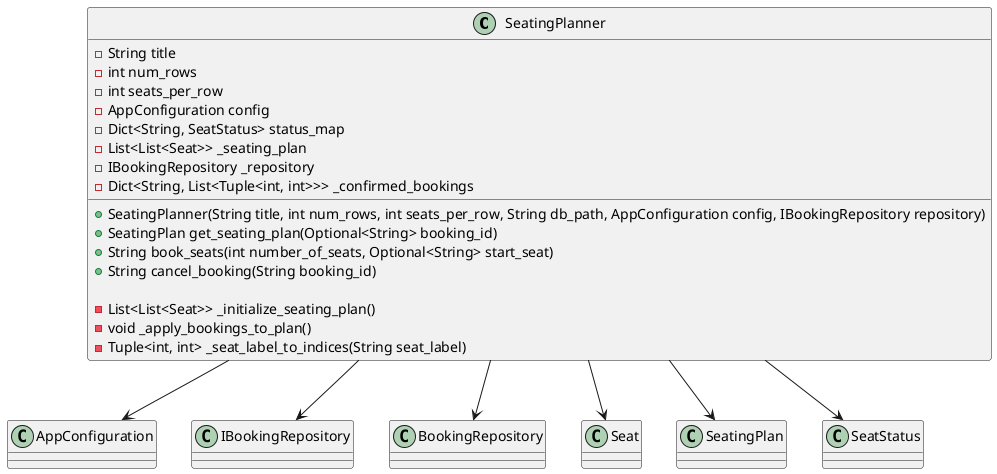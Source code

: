 ' java.exe -jar C:\Apps\bin\plantuml.jar .\docs\seating_planner.puml
@startuml
class SeatingPlanner {
    - String title
    - int num_rows
    - int seats_per_row
    - AppConfiguration config
    - Dict<String, SeatStatus> status_map
    - List<List<Seat>> _seating_plan
    - IBookingRepository _repository
    - Dict<String, List<Tuple<int, int>>> _confirmed_bookings

    + SeatingPlanner(String title, int num_rows, int seats_per_row, String db_path, AppConfiguration config, IBookingRepository repository)
    + SeatingPlan get_seating_plan(Optional<String> booking_id)
    + String book_seats(int number_of_seats, Optional<String> start_seat)
    + String cancel_booking(String booking_id)

    - List<List<Seat>> _initialize_seating_plan()
    - void _apply_bookings_to_plan()
    - Tuple<int, int> _seat_label_to_indices(String seat_label)
}

class AppConfiguration
class IBookingRepository
class BookingRepository
class Seat
class SeatingPlan
class SeatStatus

SeatingPlanner --> AppConfiguration
SeatingPlanner --> IBookingRepository
SeatingPlanner --> BookingRepository
SeatingPlanner --> Seat
SeatingPlanner --> SeatingPlan
SeatingPlanner --> SeatStatus
@enduml
